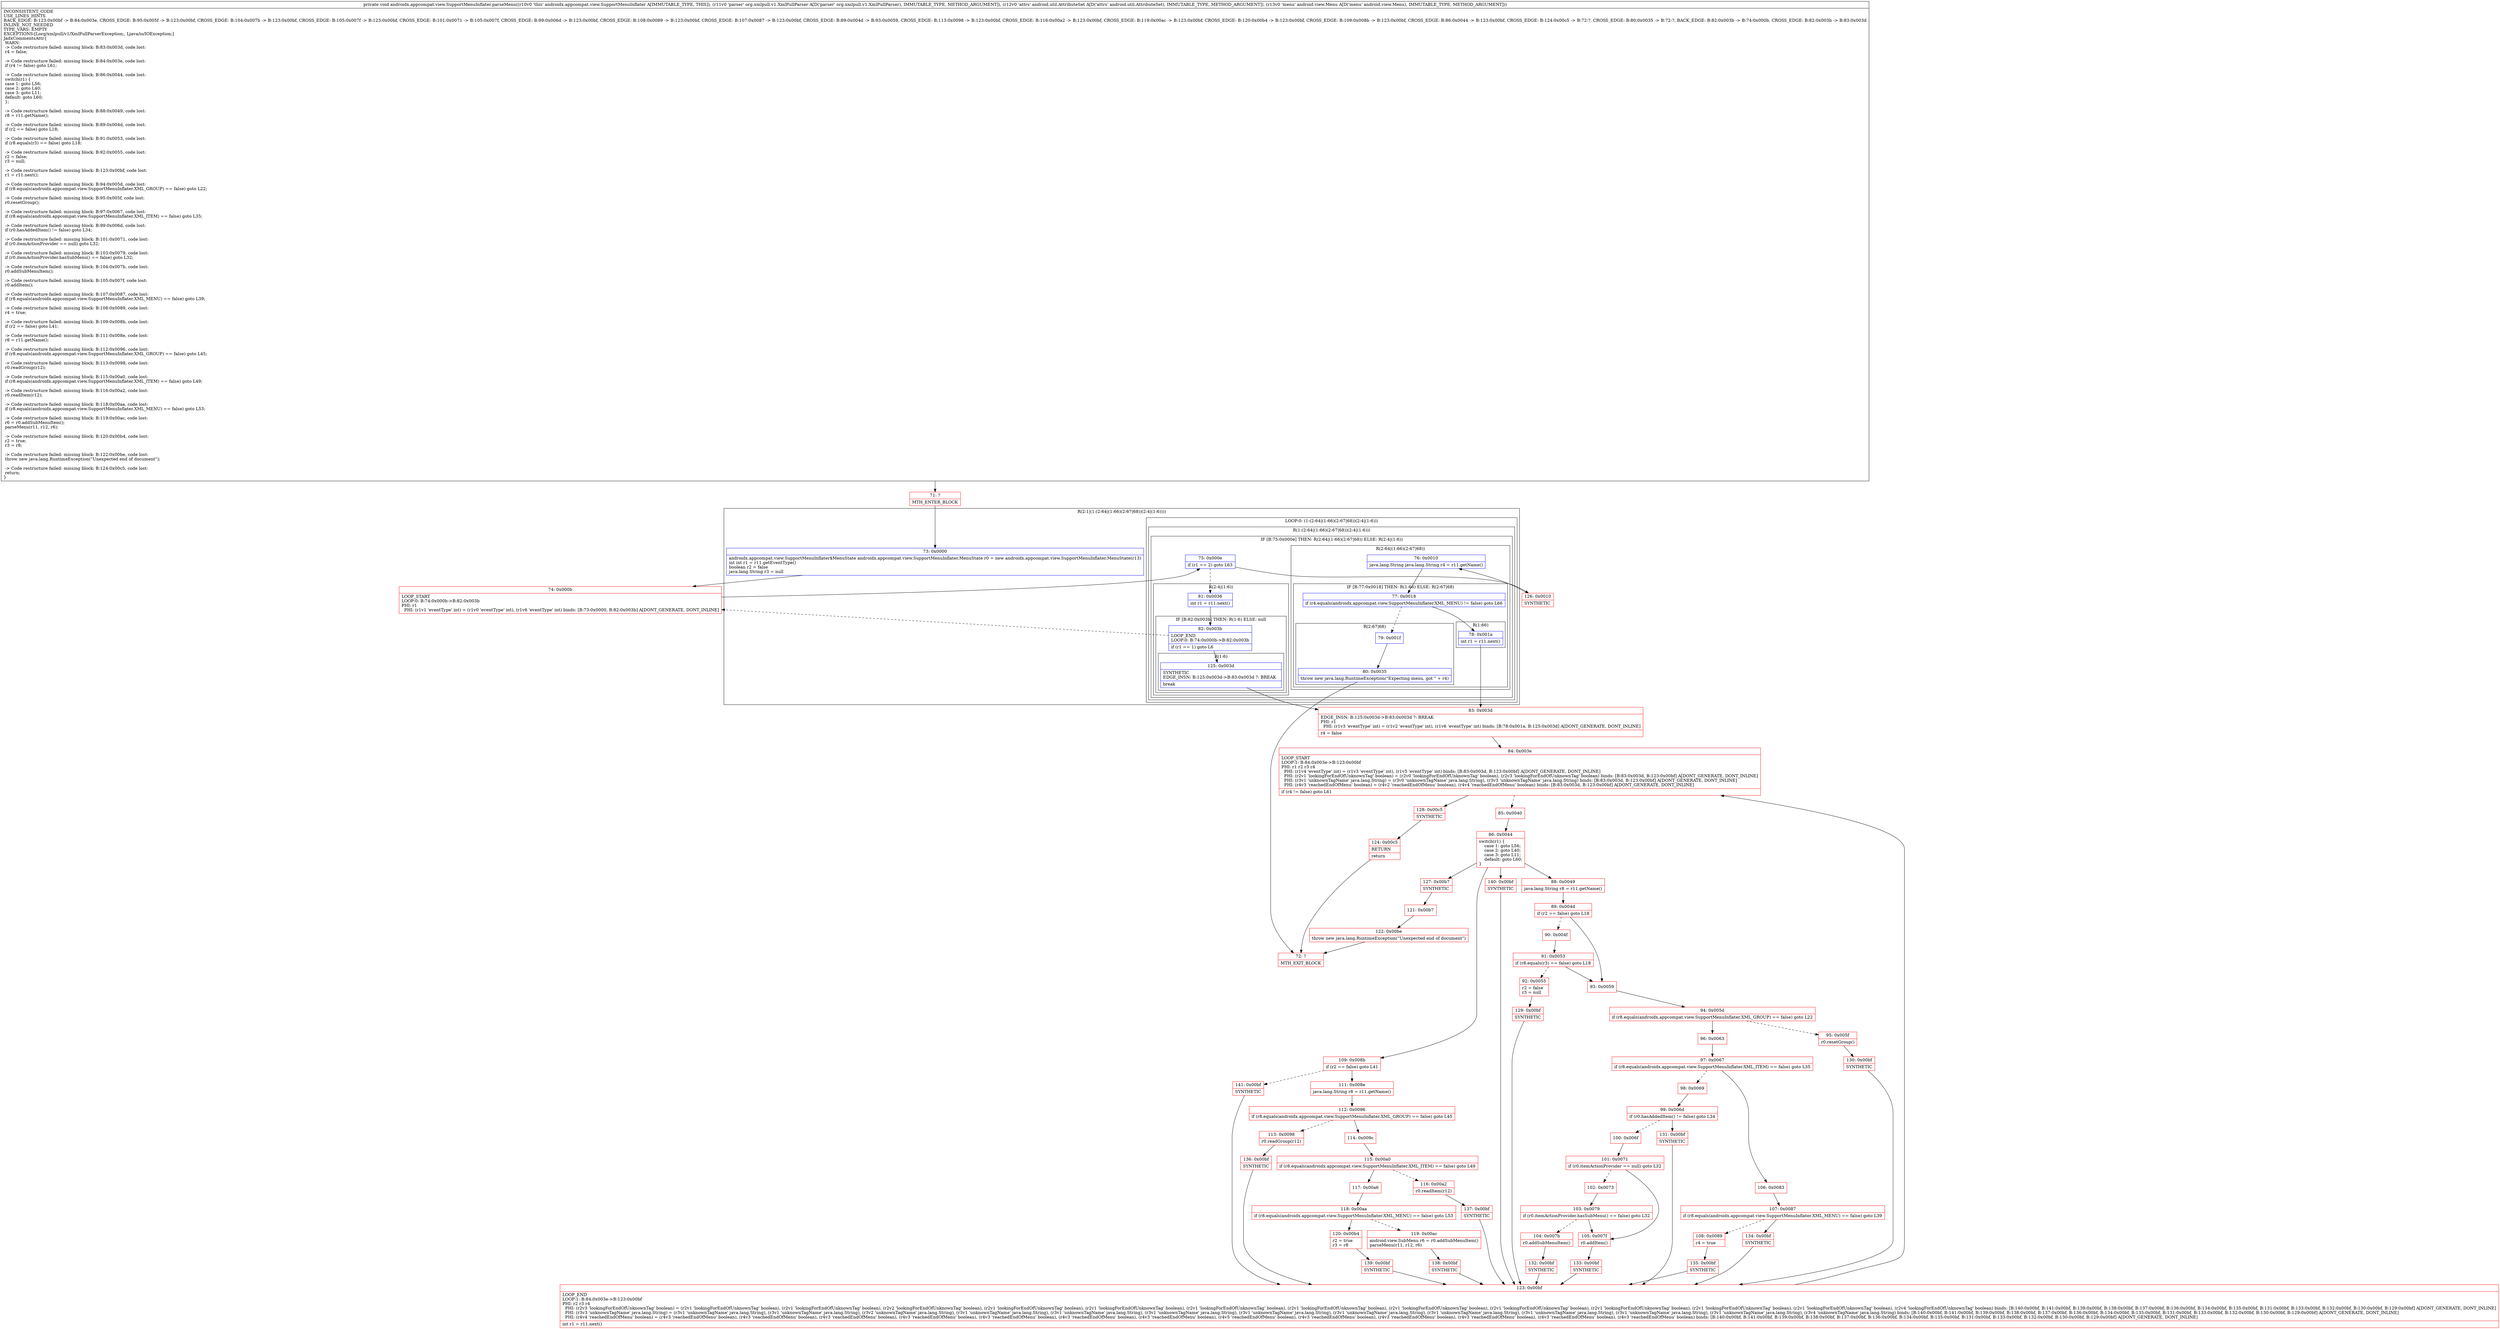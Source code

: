 digraph "CFG forandroidx.appcompat.view.SupportMenuInflater.parseMenu(Lorg\/xmlpull\/v1\/XmlPullParser;Landroid\/util\/AttributeSet;Landroid\/view\/Menu;)V" {
subgraph cluster_Region_358679510 {
label = "R(2:1|(1:(2:64|(1:66)(2:67|68))(2:4|(1:6))))";
node [shape=record,color=blue];
Node_73 [shape=record,label="{73\:\ 0x0000|androidx.appcompat.view.SupportMenuInflater$MenuState androidx.appcompat.view.SupportMenuInflater.MenuState r0 = new androidx.appcompat.view.SupportMenuInflater.MenuState(r13)\lint int r1 = r11.getEventType()\lboolean r2 = false\ljava.lang.String r3 = null\l}"];
subgraph cluster_LoopRegion_1018540027 {
label = "LOOP:0: (1:(2:64|(1:66)(2:67|68))(2:4|(1:6)))";
node [shape=record,color=blue];
subgraph cluster_Region_1016902960 {
label = "R(1:(2:64|(1:66)(2:67|68))(2:4|(1:6)))";
node [shape=record,color=blue];
subgraph cluster_IfRegion_1766914062 {
label = "IF [B:75:0x000e] THEN: R(2:64|(1:66)(2:67|68)) ELSE: R(2:4|(1:6))";
node [shape=record,color=blue];
Node_75 [shape=record,label="{75\:\ 0x000e|if (r1 == 2) goto L63\l}"];
subgraph cluster_Region_1166048451 {
label = "R(2:64|(1:66)(2:67|68))";
node [shape=record,color=blue];
Node_76 [shape=record,label="{76\:\ 0x0010|java.lang.String java.lang.String r4 = r11.getName()\l}"];
subgraph cluster_IfRegion_1853064966 {
label = "IF [B:77:0x0018] THEN: R(1:66) ELSE: R(2:67|68)";
node [shape=record,color=blue];
Node_77 [shape=record,label="{77\:\ 0x0018|if (r4.equals(androidx.appcompat.view.SupportMenuInflater.XML_MENU) != false) goto L66\l}"];
subgraph cluster_Region_952186956 {
label = "R(1:66)";
node [shape=record,color=blue];
Node_78 [shape=record,label="{78\:\ 0x001a|int r1 = r11.next()\l}"];
}
subgraph cluster_Region_9278030 {
label = "R(2:67|68)";
node [shape=record,color=blue];
Node_79 [shape=record,label="{79\:\ 0x001f}"];
Node_80 [shape=record,label="{80\:\ 0x0035|throw new java.lang.RuntimeException(\"Expecting menu, got \" + r4)\l}"];
}
}
}
subgraph cluster_Region_1023597406 {
label = "R(2:4|(1:6))";
node [shape=record,color=blue];
Node_81 [shape=record,label="{81\:\ 0x0036|int r1 = r11.next()\l}"];
subgraph cluster_IfRegion_1957833025 {
label = "IF [B:82:0x003b] THEN: R(1:6) ELSE: null";
node [shape=record,color=blue];
Node_82 [shape=record,label="{82\:\ 0x003b|LOOP_END\lLOOP:0: B:74:0x000b\-\>B:82:0x003b\l|if (r1 == 1) goto L6\l}"];
subgraph cluster_Region_1680382635 {
label = "R(1:6)";
node [shape=record,color=blue];
Node_125 [shape=record,label="{125\:\ 0x003d|SYNTHETIC\lEDGE_INSN: B:125:0x003d\-\>B:83:0x003d ?: BREAK  \l|break\l}"];
}
}
}
}
}
}
}
Node_71 [shape=record,color=red,label="{71\:\ ?|MTH_ENTER_BLOCK\l}"];
Node_74 [shape=record,color=red,label="{74\:\ 0x000b|LOOP_START\lLOOP:0: B:74:0x000b\-\>B:82:0x003b\lPHI: r1 \l  PHI: (r1v1 'eventType' int) = (r1v0 'eventType' int), (r1v6 'eventType' int) binds: [B:73:0x0000, B:82:0x003b] A[DONT_GENERATE, DONT_INLINE]\l}"];
Node_83 [shape=record,color=red,label="{83\:\ 0x003d|EDGE_INSN: B:125:0x003d\-\>B:83:0x003d ?: BREAK  \lPHI: r1 \l  PHI: (r1v3 'eventType' int) = (r1v2 'eventType' int), (r1v6 'eventType' int) binds: [B:78:0x001a, B:125:0x003d] A[DONT_GENERATE, DONT_INLINE]\l|r4 = false\l}"];
Node_84 [shape=record,color=red,label="{84\:\ 0x003e|LOOP_START\lLOOP:1: B:84:0x003e\-\>B:123:0x00bf\lPHI: r1 r2 r3 r4 \l  PHI: (r1v4 'eventType' int) = (r1v3 'eventType' int), (r1v5 'eventType' int) binds: [B:83:0x003d, B:123:0x00bf] A[DONT_GENERATE, DONT_INLINE]\l  PHI: (r2v1 'lookingForEndOfUnknownTag' boolean) = (r2v0 'lookingForEndOfUnknownTag' boolean), (r2v3 'lookingForEndOfUnknownTag' boolean) binds: [B:83:0x003d, B:123:0x00bf] A[DONT_GENERATE, DONT_INLINE]\l  PHI: (r3v1 'unknownTagName' java.lang.String) = (r3v0 'unknownTagName' java.lang.String), (r3v3 'unknownTagName' java.lang.String) binds: [B:83:0x003d, B:123:0x00bf] A[DONT_GENERATE, DONT_INLINE]\l  PHI: (r4v3 'reachedEndOfMenu' boolean) = (r4v2 'reachedEndOfMenu' boolean), (r4v4 'reachedEndOfMenu' boolean) binds: [B:83:0x003d, B:123:0x00bf] A[DONT_GENERATE, DONT_INLINE]\l|if (r4 != false) goto L61\l}"];
Node_85 [shape=record,color=red,label="{85\:\ 0x0040}"];
Node_86 [shape=record,color=red,label="{86\:\ 0x0044|switch(r1) \{\l    case 1: goto L56;\l    case 2: goto L40;\l    case 3: goto L11;\l    default: goto L60;\l\}\l}"];
Node_88 [shape=record,color=red,label="{88\:\ 0x0049|java.lang.String r8 = r11.getName()\l}"];
Node_89 [shape=record,color=red,label="{89\:\ 0x004d|if (r2 == false) goto L18\l}"];
Node_90 [shape=record,color=red,label="{90\:\ 0x004f}"];
Node_91 [shape=record,color=red,label="{91\:\ 0x0053|if (r8.equals(r3) == false) goto L18\l}"];
Node_92 [shape=record,color=red,label="{92\:\ 0x0055|r2 = false\lr3 = null\l}"];
Node_129 [shape=record,color=red,label="{129\:\ 0x00bf|SYNTHETIC\l}"];
Node_123 [shape=record,color=red,label="{123\:\ 0x00bf|LOOP_END\lLOOP:1: B:84:0x003e\-\>B:123:0x00bf\lPHI: r2 r3 r4 \l  PHI: (r2v3 'lookingForEndOfUnknownTag' boolean) = (r2v1 'lookingForEndOfUnknownTag' boolean), (r2v1 'lookingForEndOfUnknownTag' boolean), (r2v2 'lookingForEndOfUnknownTag' boolean), (r2v1 'lookingForEndOfUnknownTag' boolean), (r2v1 'lookingForEndOfUnknownTag' boolean), (r2v1 'lookingForEndOfUnknownTag' boolean), (r2v1 'lookingForEndOfUnknownTag' boolean), (r2v1 'lookingForEndOfUnknownTag' boolean), (r2v1 'lookingForEndOfUnknownTag' boolean), (r2v1 'lookingForEndOfUnknownTag' boolean), (r2v1 'lookingForEndOfUnknownTag' boolean), (r2v1 'lookingForEndOfUnknownTag' boolean), (r2v4 'lookingForEndOfUnknownTag' boolean) binds: [B:140:0x00bf, B:141:0x00bf, B:139:0x00bf, B:138:0x00bf, B:137:0x00bf, B:136:0x00bf, B:134:0x00bf, B:135:0x00bf, B:131:0x00bf, B:133:0x00bf, B:132:0x00bf, B:130:0x00bf, B:129:0x00bf] A[DONT_GENERATE, DONT_INLINE]\l  PHI: (r3v3 'unknownTagName' java.lang.String) = (r3v1 'unknownTagName' java.lang.String), (r3v1 'unknownTagName' java.lang.String), (r3v2 'unknownTagName' java.lang.String), (r3v1 'unknownTagName' java.lang.String), (r3v1 'unknownTagName' java.lang.String), (r3v1 'unknownTagName' java.lang.String), (r3v1 'unknownTagName' java.lang.String), (r3v1 'unknownTagName' java.lang.String), (r3v1 'unknownTagName' java.lang.String), (r3v1 'unknownTagName' java.lang.String), (r3v1 'unknownTagName' java.lang.String), (r3v1 'unknownTagName' java.lang.String), (r3v4 'unknownTagName' java.lang.String) binds: [B:140:0x00bf, B:141:0x00bf, B:139:0x00bf, B:138:0x00bf, B:137:0x00bf, B:136:0x00bf, B:134:0x00bf, B:135:0x00bf, B:131:0x00bf, B:133:0x00bf, B:132:0x00bf, B:130:0x00bf, B:129:0x00bf] A[DONT_GENERATE, DONT_INLINE]\l  PHI: (r4v4 'reachedEndOfMenu' boolean) = (r4v3 'reachedEndOfMenu' boolean), (r4v3 'reachedEndOfMenu' boolean), (r4v3 'reachedEndOfMenu' boolean), (r4v3 'reachedEndOfMenu' boolean), (r4v3 'reachedEndOfMenu' boolean), (r4v3 'reachedEndOfMenu' boolean), (r4v3 'reachedEndOfMenu' boolean), (r4v5 'reachedEndOfMenu' boolean), (r4v3 'reachedEndOfMenu' boolean), (r4v3 'reachedEndOfMenu' boolean), (r4v3 'reachedEndOfMenu' boolean), (r4v3 'reachedEndOfMenu' boolean), (r4v3 'reachedEndOfMenu' boolean) binds: [B:140:0x00bf, B:141:0x00bf, B:139:0x00bf, B:138:0x00bf, B:137:0x00bf, B:136:0x00bf, B:134:0x00bf, B:135:0x00bf, B:131:0x00bf, B:133:0x00bf, B:132:0x00bf, B:130:0x00bf, B:129:0x00bf] A[DONT_GENERATE, DONT_INLINE]\l|int r1 = r11.next()\l}"];
Node_93 [shape=record,color=red,label="{93\:\ 0x0059}"];
Node_94 [shape=record,color=red,label="{94\:\ 0x005d|if (r8.equals(androidx.appcompat.view.SupportMenuInflater.XML_GROUP) == false) goto L22\l}"];
Node_95 [shape=record,color=red,label="{95\:\ 0x005f|r0.resetGroup()\l}"];
Node_130 [shape=record,color=red,label="{130\:\ 0x00bf|SYNTHETIC\l}"];
Node_96 [shape=record,color=red,label="{96\:\ 0x0063}"];
Node_97 [shape=record,color=red,label="{97\:\ 0x0067|if (r8.equals(androidx.appcompat.view.SupportMenuInflater.XML_ITEM) == false) goto L35\l}"];
Node_98 [shape=record,color=red,label="{98\:\ 0x0069}"];
Node_99 [shape=record,color=red,label="{99\:\ 0x006d|if (r0.hasAddedItem() != false) goto L34\l}"];
Node_100 [shape=record,color=red,label="{100\:\ 0x006f}"];
Node_101 [shape=record,color=red,label="{101\:\ 0x0071|if (r0.itemActionProvider == null) goto L32\l}"];
Node_102 [shape=record,color=red,label="{102\:\ 0x0073}"];
Node_103 [shape=record,color=red,label="{103\:\ 0x0079|if (r0.itemActionProvider.hasSubMenu() == false) goto L32\l}"];
Node_104 [shape=record,color=red,label="{104\:\ 0x007b|r0.addSubMenuItem()\l}"];
Node_132 [shape=record,color=red,label="{132\:\ 0x00bf|SYNTHETIC\l}"];
Node_105 [shape=record,color=red,label="{105\:\ 0x007f|r0.addItem()\l}"];
Node_133 [shape=record,color=red,label="{133\:\ 0x00bf|SYNTHETIC\l}"];
Node_131 [shape=record,color=red,label="{131\:\ 0x00bf|SYNTHETIC\l}"];
Node_106 [shape=record,color=red,label="{106\:\ 0x0083}"];
Node_107 [shape=record,color=red,label="{107\:\ 0x0087|if (r8.equals(androidx.appcompat.view.SupportMenuInflater.XML_MENU) == false) goto L39\l}"];
Node_108 [shape=record,color=red,label="{108\:\ 0x0089|r4 = true\l}"];
Node_135 [shape=record,color=red,label="{135\:\ 0x00bf|SYNTHETIC\l}"];
Node_134 [shape=record,color=red,label="{134\:\ 0x00bf|SYNTHETIC\l}"];
Node_109 [shape=record,color=red,label="{109\:\ 0x008b|if (r2 == false) goto L41\l}"];
Node_111 [shape=record,color=red,label="{111\:\ 0x008e|java.lang.String r8 = r11.getName()\l}"];
Node_112 [shape=record,color=red,label="{112\:\ 0x0096|if (r8.equals(androidx.appcompat.view.SupportMenuInflater.XML_GROUP) == false) goto L45\l}"];
Node_113 [shape=record,color=red,label="{113\:\ 0x0098|r0.readGroup(r12)\l}"];
Node_136 [shape=record,color=red,label="{136\:\ 0x00bf|SYNTHETIC\l}"];
Node_114 [shape=record,color=red,label="{114\:\ 0x009c}"];
Node_115 [shape=record,color=red,label="{115\:\ 0x00a0|if (r8.equals(androidx.appcompat.view.SupportMenuInflater.XML_ITEM) == false) goto L49\l}"];
Node_116 [shape=record,color=red,label="{116\:\ 0x00a2|r0.readItem(r12)\l}"];
Node_137 [shape=record,color=red,label="{137\:\ 0x00bf|SYNTHETIC\l}"];
Node_117 [shape=record,color=red,label="{117\:\ 0x00a6}"];
Node_118 [shape=record,color=red,label="{118\:\ 0x00aa|if (r8.equals(androidx.appcompat.view.SupportMenuInflater.XML_MENU) == false) goto L53\l}"];
Node_119 [shape=record,color=red,label="{119\:\ 0x00ac|android.view.SubMenu r6 = r0.addSubMenuItem()\lparseMenu(r11, r12, r6)\l}"];
Node_138 [shape=record,color=red,label="{138\:\ 0x00bf|SYNTHETIC\l}"];
Node_120 [shape=record,color=red,label="{120\:\ 0x00b4|r2 = true\lr3 = r8\l}"];
Node_139 [shape=record,color=red,label="{139\:\ 0x00bf|SYNTHETIC\l}"];
Node_141 [shape=record,color=red,label="{141\:\ 0x00bf|SYNTHETIC\l}"];
Node_127 [shape=record,color=red,label="{127\:\ 0x00b7|SYNTHETIC\l}"];
Node_121 [shape=record,color=red,label="{121\:\ 0x00b7}"];
Node_122 [shape=record,color=red,label="{122\:\ 0x00be|throw new java.lang.RuntimeException(\"Unexpected end of document\")\l}"];
Node_72 [shape=record,color=red,label="{72\:\ ?|MTH_EXIT_BLOCK\l}"];
Node_140 [shape=record,color=red,label="{140\:\ 0x00bf|SYNTHETIC\l}"];
Node_128 [shape=record,color=red,label="{128\:\ 0x00c5|SYNTHETIC\l}"];
Node_124 [shape=record,color=red,label="{124\:\ 0x00c5|RETURN\l|return\l}"];
Node_126 [shape=record,color=red,label="{126\:\ 0x0010|SYNTHETIC\l}"];
MethodNode[shape=record,label="{private void androidx.appcompat.view.SupportMenuInflater.parseMenu((r10v0 'this' androidx.appcompat.view.SupportMenuInflater A[IMMUTABLE_TYPE, THIS]), (r11v0 'parser' org.xmlpull.v1.XmlPullParser A[D('parser' org.xmlpull.v1.XmlPullParser), IMMUTABLE_TYPE, METHOD_ARGUMENT]), (r12v0 'attrs' android.util.AttributeSet A[D('attrs' android.util.AttributeSet), IMMUTABLE_TYPE, METHOD_ARGUMENT]), (r13v0 'menu' android.view.Menu A[D('menu' android.view.Menu), IMMUTABLE_TYPE, METHOD_ARGUMENT]))  | INCONSISTENT_CODE\lUSE_LINES_HINTS\lBACK_EDGE: B:123:0x00bf \-\> B:84:0x003e, CROSS_EDGE: B:95:0x005f \-\> B:123:0x00bf, CROSS_EDGE: B:104:0x007b \-\> B:123:0x00bf, CROSS_EDGE: B:105:0x007f \-\> B:123:0x00bf, CROSS_EDGE: B:101:0x0071 \-\> B:105:0x007f, CROSS_EDGE: B:99:0x006d \-\> B:123:0x00bf, CROSS_EDGE: B:108:0x0089 \-\> B:123:0x00bf, CROSS_EDGE: B:107:0x0087 \-\> B:123:0x00bf, CROSS_EDGE: B:89:0x004d \-\> B:93:0x0059, CROSS_EDGE: B:113:0x0098 \-\> B:123:0x00bf, CROSS_EDGE: B:116:0x00a2 \-\> B:123:0x00bf, CROSS_EDGE: B:119:0x00ac \-\> B:123:0x00bf, CROSS_EDGE: B:120:0x00b4 \-\> B:123:0x00bf, CROSS_EDGE: B:109:0x008b \-\> B:123:0x00bf, CROSS_EDGE: B:86:0x0044 \-\> B:123:0x00bf, CROSS_EDGE: B:124:0x00c5 \-\> B:72:?, CROSS_EDGE: B:80:0x0035 \-\> B:72:?, BACK_EDGE: B:82:0x003b \-\> B:74:0x000b, CROSS_EDGE: B:82:0x003b \-\> B:83:0x003d\lINLINE_NOT_NEEDED\lTYPE_VARS: EMPTY\lEXCEPTIONS:[Lorg\/xmlpull\/v1\/XmlPullParserException;, Ljava\/io\/IOException;]\lJadxCommentsAttr\{\l WARN: \l \-\> Code restructure failed: missing block: B:83:0x003d, code lost:\l    r4 = false;\l\l \-\> Code restructure failed: missing block: B:84:0x003e, code lost:\l    if (r4 != false) goto L61;\l\l \-\> Code restructure failed: missing block: B:86:0x0044, code lost:\l    switch(r1) \{\l        case 1: goto L56;\l        case 2: goto L40;\l        case 3: goto L11;\l        default: goto L60;\l    \};\l\l \-\> Code restructure failed: missing block: B:88:0x0049, code lost:\l    r8 = r11.getName();\l\l \-\> Code restructure failed: missing block: B:89:0x004d, code lost:\l    if (r2 == false) goto L18;\l\l \-\> Code restructure failed: missing block: B:91:0x0053, code lost:\l    if (r8.equals(r3) == false) goto L18;\l\l \-\> Code restructure failed: missing block: B:92:0x0055, code lost:\l    r2 = false;\l    r3 = null;\l\l \-\> Code restructure failed: missing block: B:123:0x00bf, code lost:\l    r1 = r11.next();\l\l \-\> Code restructure failed: missing block: B:94:0x005d, code lost:\l    if (r8.equals(androidx.appcompat.view.SupportMenuInflater.XML_GROUP) == false) goto L22;\l\l \-\> Code restructure failed: missing block: B:95:0x005f, code lost:\l    r0.resetGroup();\l\l \-\> Code restructure failed: missing block: B:97:0x0067, code lost:\l    if (r8.equals(androidx.appcompat.view.SupportMenuInflater.XML_ITEM) == false) goto L35;\l\l \-\> Code restructure failed: missing block: B:99:0x006d, code lost:\l    if (r0.hasAddedItem() != false) goto L34;\l\l \-\> Code restructure failed: missing block: B:101:0x0071, code lost:\l    if (r0.itemActionProvider == null) goto L32;\l\l \-\> Code restructure failed: missing block: B:103:0x0079, code lost:\l    if (r0.itemActionProvider.hasSubMenu() == false) goto L32;\l\l \-\> Code restructure failed: missing block: B:104:0x007b, code lost:\l    r0.addSubMenuItem();\l\l \-\> Code restructure failed: missing block: B:105:0x007f, code lost:\l    r0.addItem();\l\l \-\> Code restructure failed: missing block: B:107:0x0087, code lost:\l    if (r8.equals(androidx.appcompat.view.SupportMenuInflater.XML_MENU) == false) goto L39;\l\l \-\> Code restructure failed: missing block: B:108:0x0089, code lost:\l    r4 = true;\l\l \-\> Code restructure failed: missing block: B:109:0x008b, code lost:\l    if (r2 == false) goto L41;\l\l \-\> Code restructure failed: missing block: B:111:0x008e, code lost:\l    r8 = r11.getName();\l\l \-\> Code restructure failed: missing block: B:112:0x0096, code lost:\l    if (r8.equals(androidx.appcompat.view.SupportMenuInflater.XML_GROUP) == false) goto L45;\l\l \-\> Code restructure failed: missing block: B:113:0x0098, code lost:\l    r0.readGroup(r12);\l\l \-\> Code restructure failed: missing block: B:115:0x00a0, code lost:\l    if (r8.equals(androidx.appcompat.view.SupportMenuInflater.XML_ITEM) == false) goto L49;\l\l \-\> Code restructure failed: missing block: B:116:0x00a2, code lost:\l    r0.readItem(r12);\l\l \-\> Code restructure failed: missing block: B:118:0x00aa, code lost:\l    if (r8.equals(androidx.appcompat.view.SupportMenuInflater.XML_MENU) == false) goto L53;\l\l \-\> Code restructure failed: missing block: B:119:0x00ac, code lost:\l    r6 = r0.addSubMenuItem();\l    parseMenu(r11, r12, r6);\l\l \-\> Code restructure failed: missing block: B:120:0x00b4, code lost:\l    r2 = true;\l    r3 = r8;\l\l \-\> Code restructure failed: missing block: B:122:0x00be, code lost:\l    throw new java.lang.RuntimeException(\"Unexpected end of document\");\l\l \-\> Code restructure failed: missing block: B:124:0x00c5, code lost:\l    return;\l\}\l}"];
MethodNode -> Node_71;Node_73 -> Node_74;
Node_75 -> Node_81[style=dashed];
Node_75 -> Node_126;
Node_76 -> Node_77;
Node_77 -> Node_78;
Node_77 -> Node_79[style=dashed];
Node_78 -> Node_83;
Node_79 -> Node_80;
Node_80 -> Node_72;
Node_81 -> Node_82;
Node_82 -> Node_74[style=dashed];
Node_82 -> Node_125;
Node_125 -> Node_83;
Node_71 -> Node_73;
Node_74 -> Node_75;
Node_83 -> Node_84;
Node_84 -> Node_85[style=dashed];
Node_84 -> Node_128;
Node_85 -> Node_86;
Node_86 -> Node_88;
Node_86 -> Node_109;
Node_86 -> Node_127;
Node_86 -> Node_140;
Node_88 -> Node_89;
Node_89 -> Node_90[style=dashed];
Node_89 -> Node_93;
Node_90 -> Node_91;
Node_91 -> Node_92[style=dashed];
Node_91 -> Node_93;
Node_92 -> Node_129;
Node_129 -> Node_123;
Node_123 -> Node_84;
Node_93 -> Node_94;
Node_94 -> Node_95[style=dashed];
Node_94 -> Node_96;
Node_95 -> Node_130;
Node_130 -> Node_123;
Node_96 -> Node_97;
Node_97 -> Node_98[style=dashed];
Node_97 -> Node_106;
Node_98 -> Node_99;
Node_99 -> Node_100[style=dashed];
Node_99 -> Node_131;
Node_100 -> Node_101;
Node_101 -> Node_102[style=dashed];
Node_101 -> Node_105;
Node_102 -> Node_103;
Node_103 -> Node_104[style=dashed];
Node_103 -> Node_105;
Node_104 -> Node_132;
Node_132 -> Node_123;
Node_105 -> Node_133;
Node_133 -> Node_123;
Node_131 -> Node_123;
Node_106 -> Node_107;
Node_107 -> Node_108[style=dashed];
Node_107 -> Node_134;
Node_108 -> Node_135;
Node_135 -> Node_123;
Node_134 -> Node_123;
Node_109 -> Node_111;
Node_109 -> Node_141[style=dashed];
Node_111 -> Node_112;
Node_112 -> Node_113[style=dashed];
Node_112 -> Node_114;
Node_113 -> Node_136;
Node_136 -> Node_123;
Node_114 -> Node_115;
Node_115 -> Node_116[style=dashed];
Node_115 -> Node_117;
Node_116 -> Node_137;
Node_137 -> Node_123;
Node_117 -> Node_118;
Node_118 -> Node_119[style=dashed];
Node_118 -> Node_120;
Node_119 -> Node_138;
Node_138 -> Node_123;
Node_120 -> Node_139;
Node_139 -> Node_123;
Node_141 -> Node_123;
Node_127 -> Node_121;
Node_121 -> Node_122;
Node_122 -> Node_72;
Node_140 -> Node_123;
Node_128 -> Node_124;
Node_124 -> Node_72;
Node_126 -> Node_76;
}

